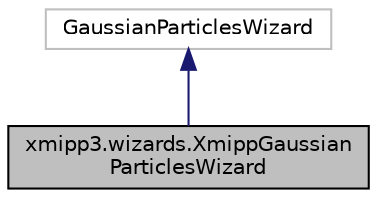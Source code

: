 digraph "xmipp3.wizards.XmippGaussianParticlesWizard"
{
  edge [fontname="Helvetica",fontsize="10",labelfontname="Helvetica",labelfontsize="10"];
  node [fontname="Helvetica",fontsize="10",shape=record];
  Node2 [label="xmipp3.wizards.XmippGaussian\lParticlesWizard",height=0.2,width=0.4,color="black", fillcolor="grey75", style="filled", fontcolor="black"];
  Node3 -> Node2 [dir="back",color="midnightblue",fontsize="10",style="solid",fontname="Helvetica"];
  Node3 [label="GaussianParticlesWizard",height=0.2,width=0.4,color="grey75", fillcolor="white", style="filled"];
}
